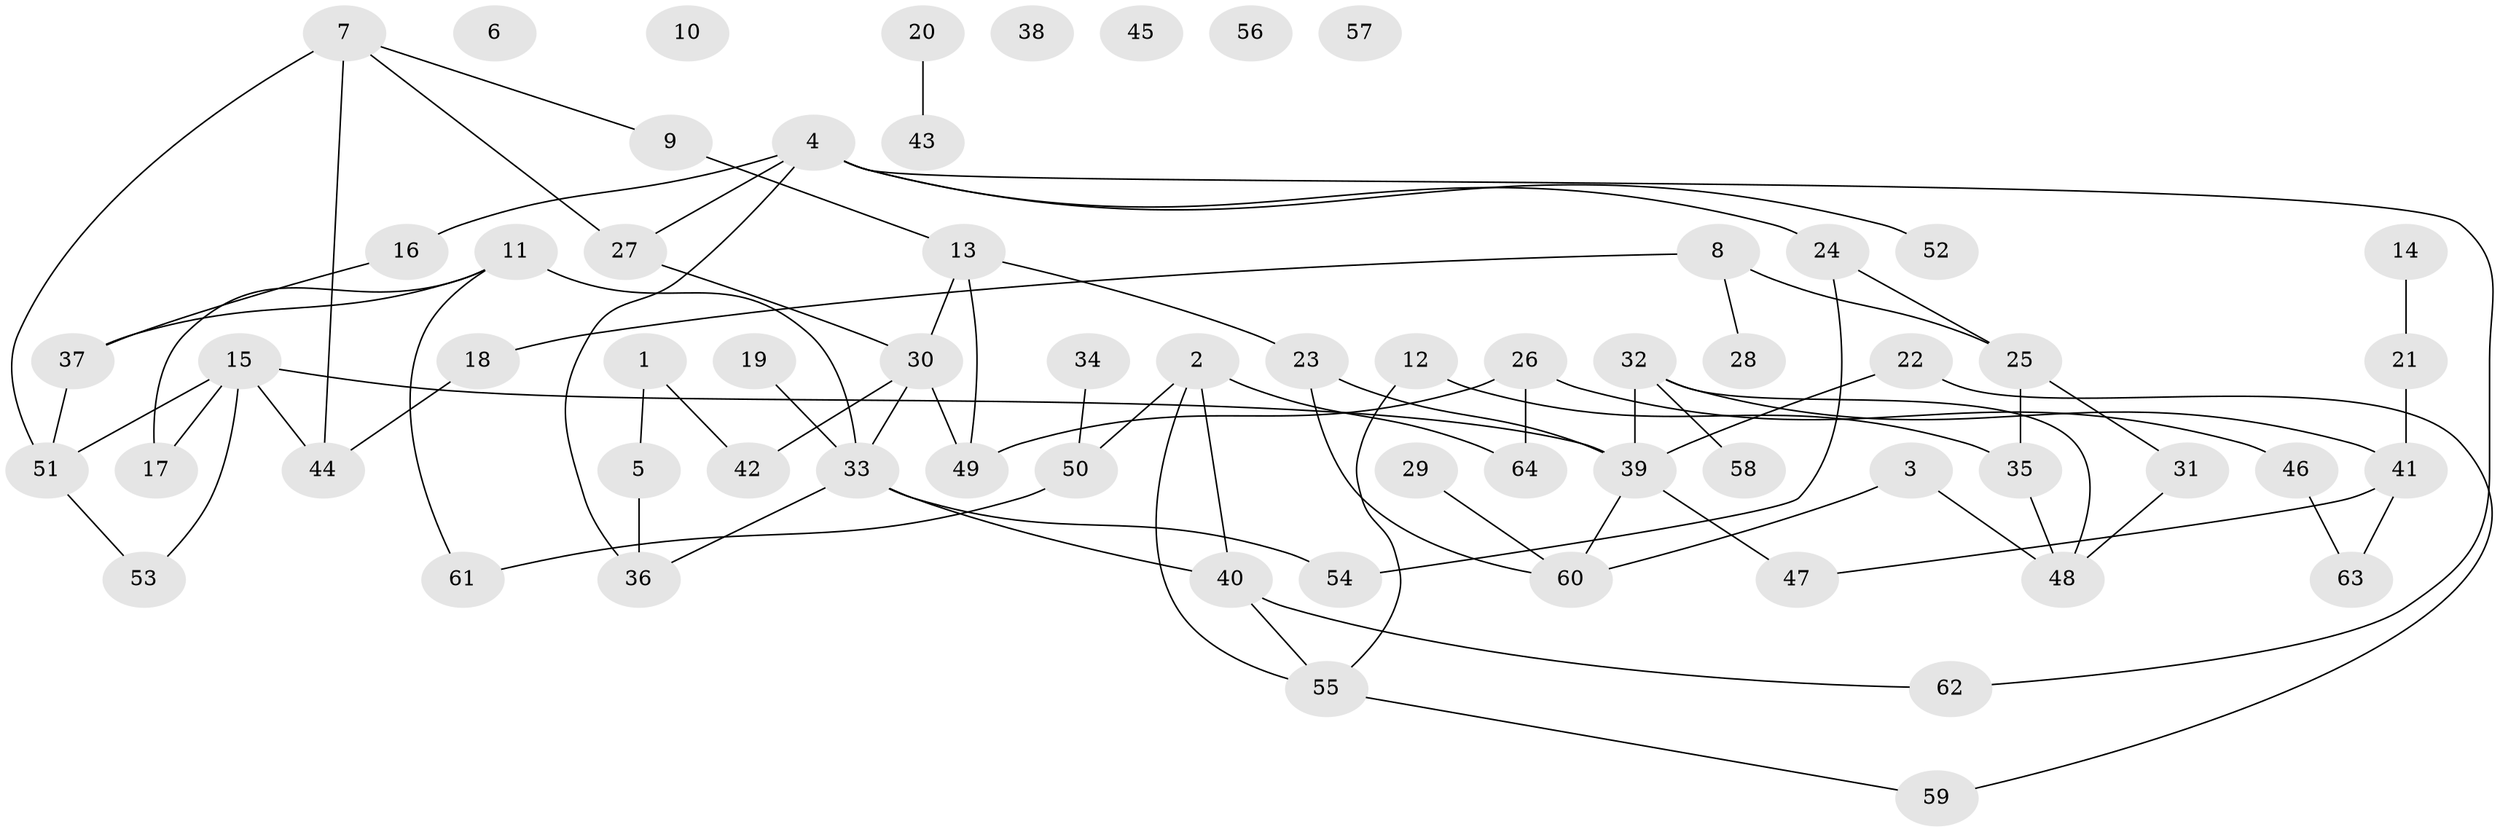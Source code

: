 // coarse degree distribution, {2: 0.29545454545454547, 5: 0.09090909090909091, 4: 0.06818181818181818, 6: 0.11363636363636363, 3: 0.1590909090909091, 0: 0.1590909090909091, 1: 0.11363636363636363}
// Generated by graph-tools (version 1.1) at 2025/23/03/03/25 07:23:25]
// undirected, 64 vertices, 80 edges
graph export_dot {
graph [start="1"]
  node [color=gray90,style=filled];
  1;
  2;
  3;
  4;
  5;
  6;
  7;
  8;
  9;
  10;
  11;
  12;
  13;
  14;
  15;
  16;
  17;
  18;
  19;
  20;
  21;
  22;
  23;
  24;
  25;
  26;
  27;
  28;
  29;
  30;
  31;
  32;
  33;
  34;
  35;
  36;
  37;
  38;
  39;
  40;
  41;
  42;
  43;
  44;
  45;
  46;
  47;
  48;
  49;
  50;
  51;
  52;
  53;
  54;
  55;
  56;
  57;
  58;
  59;
  60;
  61;
  62;
  63;
  64;
  1 -- 5;
  1 -- 42;
  2 -- 40;
  2 -- 50;
  2 -- 55;
  2 -- 64;
  3 -- 48;
  3 -- 60;
  4 -- 16;
  4 -- 24;
  4 -- 27;
  4 -- 36;
  4 -- 52;
  4 -- 62;
  5 -- 36;
  7 -- 9;
  7 -- 27;
  7 -- 44;
  7 -- 51;
  8 -- 18;
  8 -- 25;
  8 -- 28;
  9 -- 13;
  11 -- 17;
  11 -- 33;
  11 -- 37;
  11 -- 61;
  12 -- 35;
  12 -- 55;
  13 -- 23;
  13 -- 30;
  13 -- 49;
  14 -- 21;
  15 -- 17;
  15 -- 39;
  15 -- 44;
  15 -- 51;
  15 -- 53;
  16 -- 37;
  18 -- 44;
  19 -- 33;
  20 -- 43;
  21 -- 41;
  22 -- 39;
  22 -- 59;
  23 -- 39;
  23 -- 60;
  24 -- 25;
  24 -- 54;
  25 -- 31;
  25 -- 35;
  26 -- 46;
  26 -- 49;
  26 -- 64;
  27 -- 30;
  29 -- 60;
  30 -- 33;
  30 -- 42;
  30 -- 49;
  31 -- 48;
  32 -- 39;
  32 -- 41;
  32 -- 48;
  32 -- 58;
  33 -- 36;
  33 -- 40;
  33 -- 54;
  34 -- 50;
  35 -- 48;
  37 -- 51;
  39 -- 47;
  39 -- 60;
  40 -- 55;
  40 -- 62;
  41 -- 47;
  41 -- 63;
  46 -- 63;
  50 -- 61;
  51 -- 53;
  55 -- 59;
}
